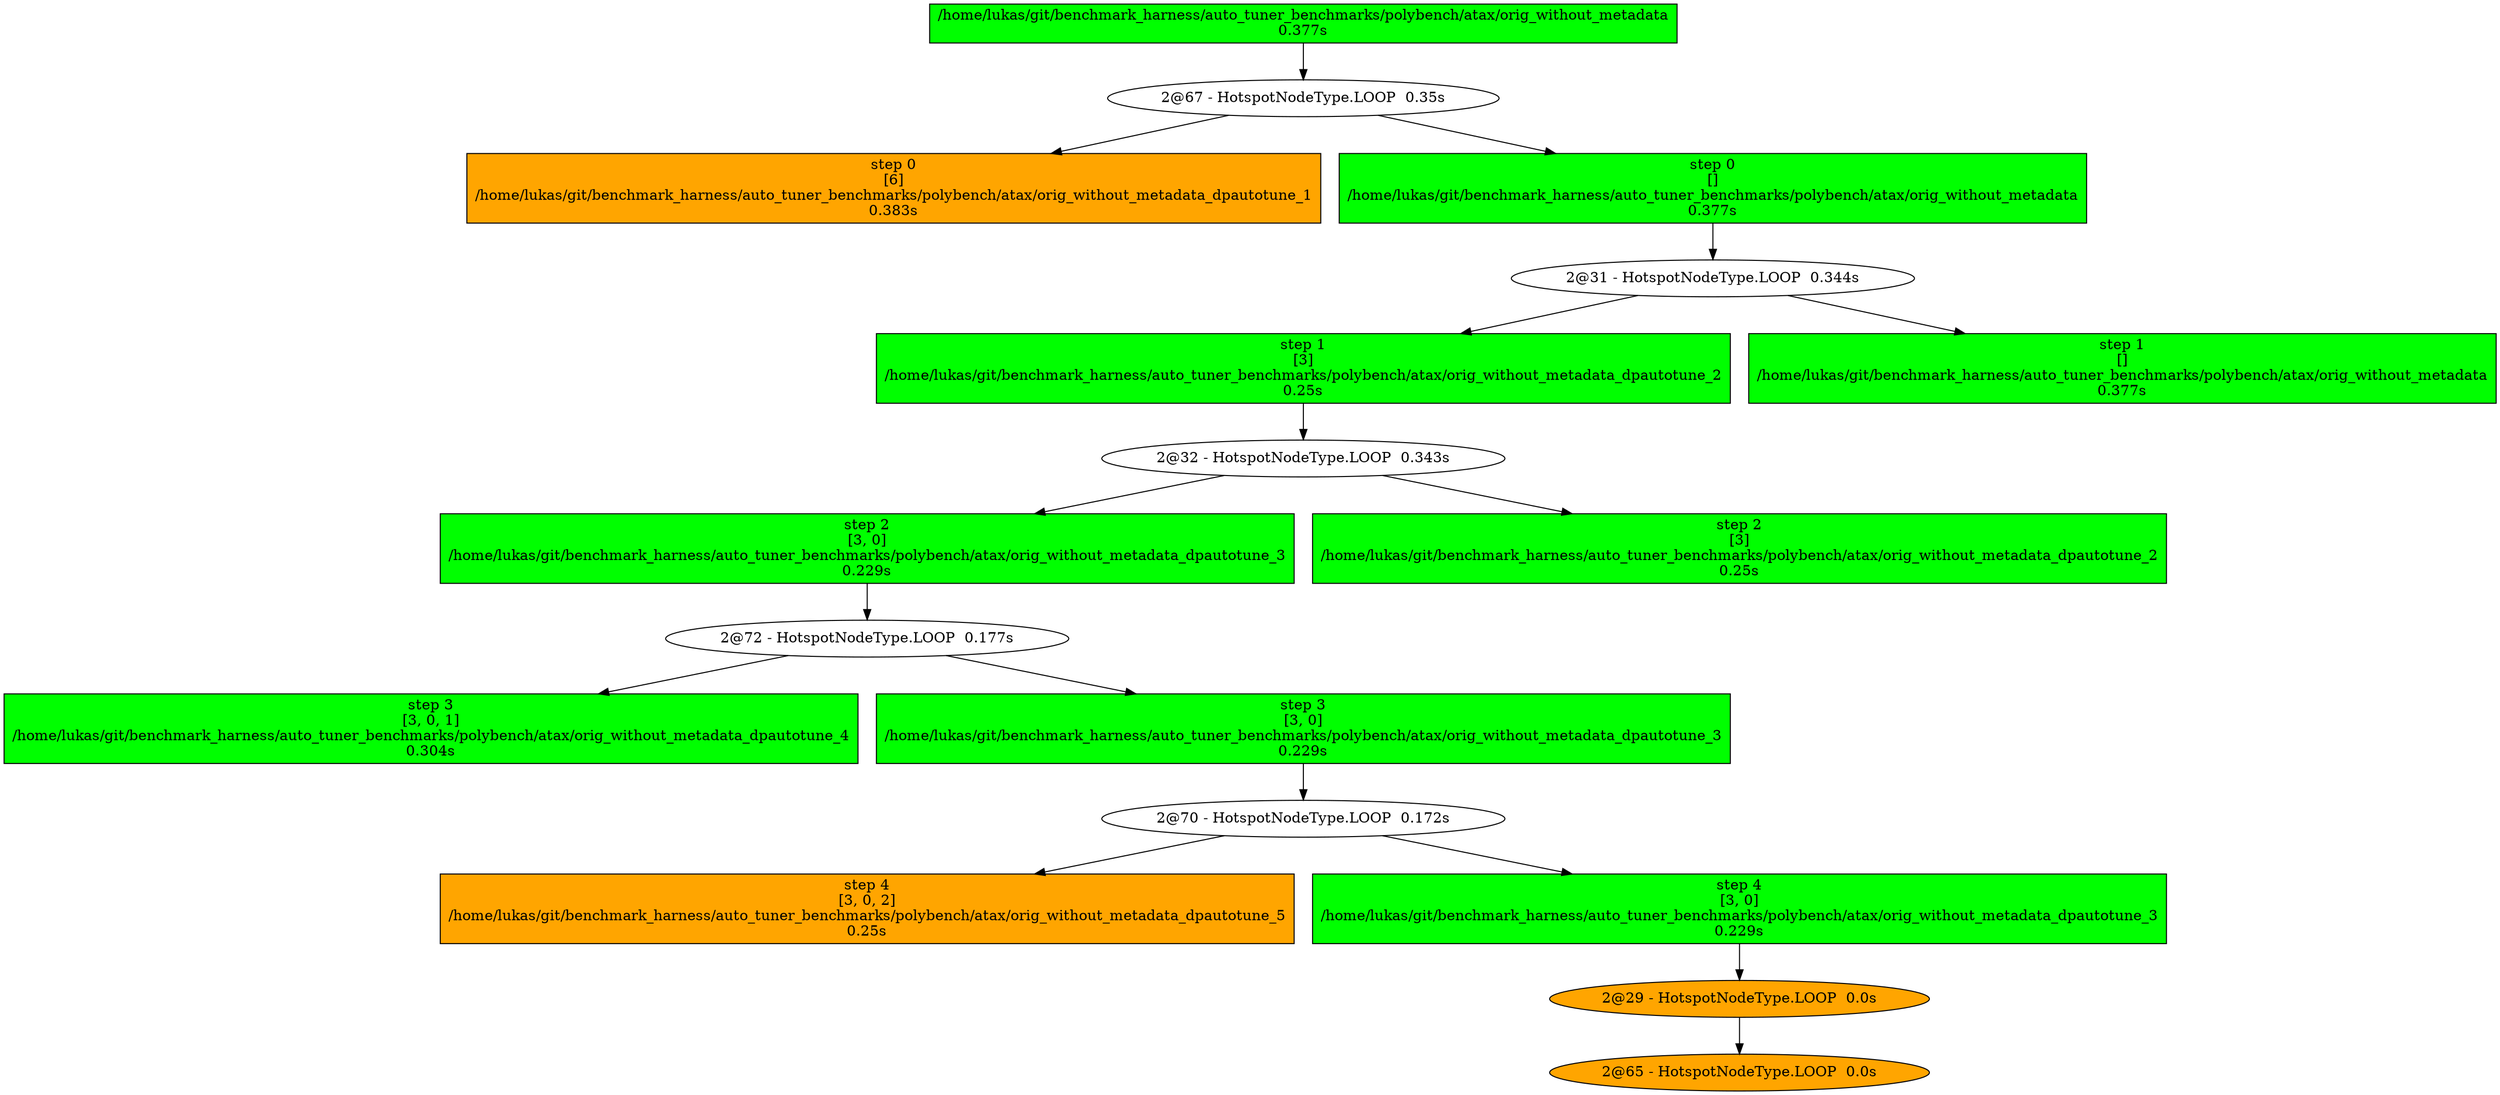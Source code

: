 strict digraph  {
"/home/lukas/git/benchmark_harness/auto_tuner_benchmarks/polybench/atax/orig_without_metadata\n0.377s" [color=black, fillcolor=green, style=filled, shape=box];
"2@67 - HotspotNodeType.LOOP  0.35s" [color=black, fillcolor=white, style=filled];
"step 0\n[6]\n/home/lukas/git/benchmark_harness/auto_tuner_benchmarks/polybench/atax/orig_without_metadata_dpautotune_1\n0.383s" [color=black, fillcolor=orange, shape=box, style=filled];
"step 0\n[]\n/home/lukas/git/benchmark_harness/auto_tuner_benchmarks/polybench/atax/orig_without_metadata\n0.377s" [color=black, fillcolor=green, shape=box, style=filled];
"2@31 - HotspotNodeType.LOOP  0.344s" [color=black, fillcolor=white, style=filled];
"step 1\n[3]\n/home/lukas/git/benchmark_harness/auto_tuner_benchmarks/polybench/atax/orig_without_metadata_dpautotune_2\n0.25s" [color=black, fillcolor=green, shape=box, style=filled];
"step 1\n[]\n/home/lukas/git/benchmark_harness/auto_tuner_benchmarks/polybench/atax/orig_without_metadata\n0.377s" [color=black, fillcolor=green, shape=box, style=filled];
"2@32 - HotspotNodeType.LOOP  0.343s" [color=black, fillcolor=white, style=filled];
"step 2\n[3, 0]\n/home/lukas/git/benchmark_harness/auto_tuner_benchmarks/polybench/atax/orig_without_metadata_dpautotune_3\n0.229s" [color=black, fillcolor=green, shape=box, style=filled];
"step 2\n[3]\n/home/lukas/git/benchmark_harness/auto_tuner_benchmarks/polybench/atax/orig_without_metadata_dpautotune_2\n0.25s" [color=black, fillcolor=green, shape=box, style=filled];
"2@72 - HotspotNodeType.LOOP  0.177s" [color=black, fillcolor=white, style=filled];
"step 3\n[3, 0, 1]\n/home/lukas/git/benchmark_harness/auto_tuner_benchmarks/polybench/atax/orig_without_metadata_dpautotune_4\n0.304s" [color=black, fillcolor=green, shape=box, style=filled];
"step 3\n[3, 0]\n/home/lukas/git/benchmark_harness/auto_tuner_benchmarks/polybench/atax/orig_without_metadata_dpautotune_3\n0.229s" [color=black, fillcolor=green, shape=box, style=filled];
"2@70 - HotspotNodeType.LOOP  0.172s" [color=black, fillcolor=white, style=filled];
"step 4\n[3, 0, 2]\n/home/lukas/git/benchmark_harness/auto_tuner_benchmarks/polybench/atax/orig_without_metadata_dpautotune_5\n0.25s" [color=black, fillcolor=orange, shape=box, style=filled];
"step 4\n[3, 0]\n/home/lukas/git/benchmark_harness/auto_tuner_benchmarks/polybench/atax/orig_without_metadata_dpautotune_3\n0.229s" [color=black, fillcolor=green, shape=box, style=filled];
"2@29 - HotspotNodeType.LOOP  0.0s" [color=black, fillcolor=orange, style=filled];
"2@65 - HotspotNodeType.LOOP  0.0s" [color=black, fillcolor=orange, style=filled];
"/home/lukas/git/benchmark_harness/auto_tuner_benchmarks/polybench/atax/orig_without_metadata\n0.377s" -> "2@67 - HotspotNodeType.LOOP  0.35s";
"2@67 - HotspotNodeType.LOOP  0.35s" -> "step 0\n[6]\n/home/lukas/git/benchmark_harness/auto_tuner_benchmarks/polybench/atax/orig_without_metadata_dpautotune_1\n0.383s";
"2@67 - HotspotNodeType.LOOP  0.35s" -> "step 0\n[]\n/home/lukas/git/benchmark_harness/auto_tuner_benchmarks/polybench/atax/orig_without_metadata\n0.377s";
"step 0\n[]\n/home/lukas/git/benchmark_harness/auto_tuner_benchmarks/polybench/atax/orig_without_metadata\n0.377s" -> "2@31 - HotspotNodeType.LOOP  0.344s";
"2@31 - HotspotNodeType.LOOP  0.344s" -> "step 1\n[3]\n/home/lukas/git/benchmark_harness/auto_tuner_benchmarks/polybench/atax/orig_without_metadata_dpautotune_2\n0.25s";
"2@31 - HotspotNodeType.LOOP  0.344s" -> "step 1\n[]\n/home/lukas/git/benchmark_harness/auto_tuner_benchmarks/polybench/atax/orig_without_metadata\n0.377s";
"step 1\n[3]\n/home/lukas/git/benchmark_harness/auto_tuner_benchmarks/polybench/atax/orig_without_metadata_dpautotune_2\n0.25s" -> "2@32 - HotspotNodeType.LOOP  0.343s";
"2@32 - HotspotNodeType.LOOP  0.343s" -> "step 2\n[3, 0]\n/home/lukas/git/benchmark_harness/auto_tuner_benchmarks/polybench/atax/orig_without_metadata_dpautotune_3\n0.229s";
"2@32 - HotspotNodeType.LOOP  0.343s" -> "step 2\n[3]\n/home/lukas/git/benchmark_harness/auto_tuner_benchmarks/polybench/atax/orig_without_metadata_dpautotune_2\n0.25s";
"step 2\n[3, 0]\n/home/lukas/git/benchmark_harness/auto_tuner_benchmarks/polybench/atax/orig_without_metadata_dpautotune_3\n0.229s" -> "2@72 - HotspotNodeType.LOOP  0.177s";
"2@72 - HotspotNodeType.LOOP  0.177s" -> "step 3\n[3, 0, 1]\n/home/lukas/git/benchmark_harness/auto_tuner_benchmarks/polybench/atax/orig_without_metadata_dpautotune_4\n0.304s";
"2@72 - HotspotNodeType.LOOP  0.177s" -> "step 3\n[3, 0]\n/home/lukas/git/benchmark_harness/auto_tuner_benchmarks/polybench/atax/orig_without_metadata_dpautotune_3\n0.229s";
"step 3\n[3, 0]\n/home/lukas/git/benchmark_harness/auto_tuner_benchmarks/polybench/atax/orig_without_metadata_dpautotune_3\n0.229s" -> "2@70 - HotspotNodeType.LOOP  0.172s";
"2@70 - HotspotNodeType.LOOP  0.172s" -> "step 4\n[3, 0, 2]\n/home/lukas/git/benchmark_harness/auto_tuner_benchmarks/polybench/atax/orig_without_metadata_dpautotune_5\n0.25s";
"2@70 - HotspotNodeType.LOOP  0.172s" -> "step 4\n[3, 0]\n/home/lukas/git/benchmark_harness/auto_tuner_benchmarks/polybench/atax/orig_without_metadata_dpautotune_3\n0.229s";
"step 4\n[3, 0]\n/home/lukas/git/benchmark_harness/auto_tuner_benchmarks/polybench/atax/orig_without_metadata_dpautotune_3\n0.229s" -> "2@29 - HotspotNodeType.LOOP  0.0s";
"2@29 - HotspotNodeType.LOOP  0.0s" -> "2@65 - HotspotNodeType.LOOP  0.0s";
}
